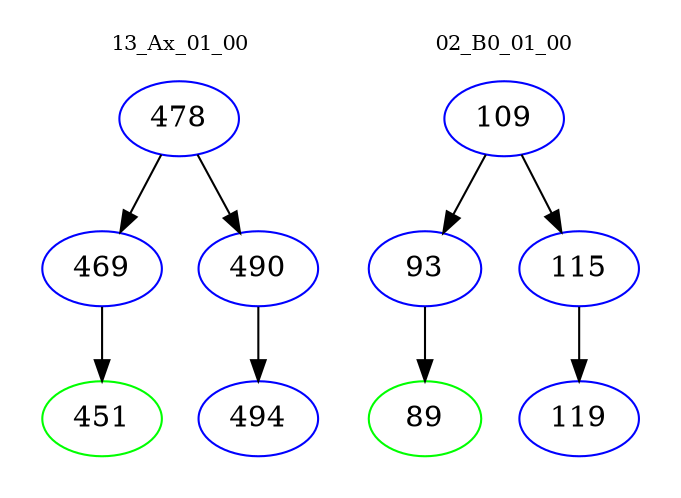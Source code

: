 digraph{
subgraph cluster_0 {
color = white
label = "13_Ax_01_00";
fontsize=10;
T0_478 [label="478", color="blue"]
T0_478 -> T0_469 [color="black"]
T0_469 [label="469", color="blue"]
T0_469 -> T0_451 [color="black"]
T0_451 [label="451", color="green"]
T0_478 -> T0_490 [color="black"]
T0_490 [label="490", color="blue"]
T0_490 -> T0_494 [color="black"]
T0_494 [label="494", color="blue"]
}
subgraph cluster_1 {
color = white
label = "02_B0_01_00";
fontsize=10;
T1_109 [label="109", color="blue"]
T1_109 -> T1_93 [color="black"]
T1_93 [label="93", color="blue"]
T1_93 -> T1_89 [color="black"]
T1_89 [label="89", color="green"]
T1_109 -> T1_115 [color="black"]
T1_115 [label="115", color="blue"]
T1_115 -> T1_119 [color="black"]
T1_119 [label="119", color="blue"]
}
}
